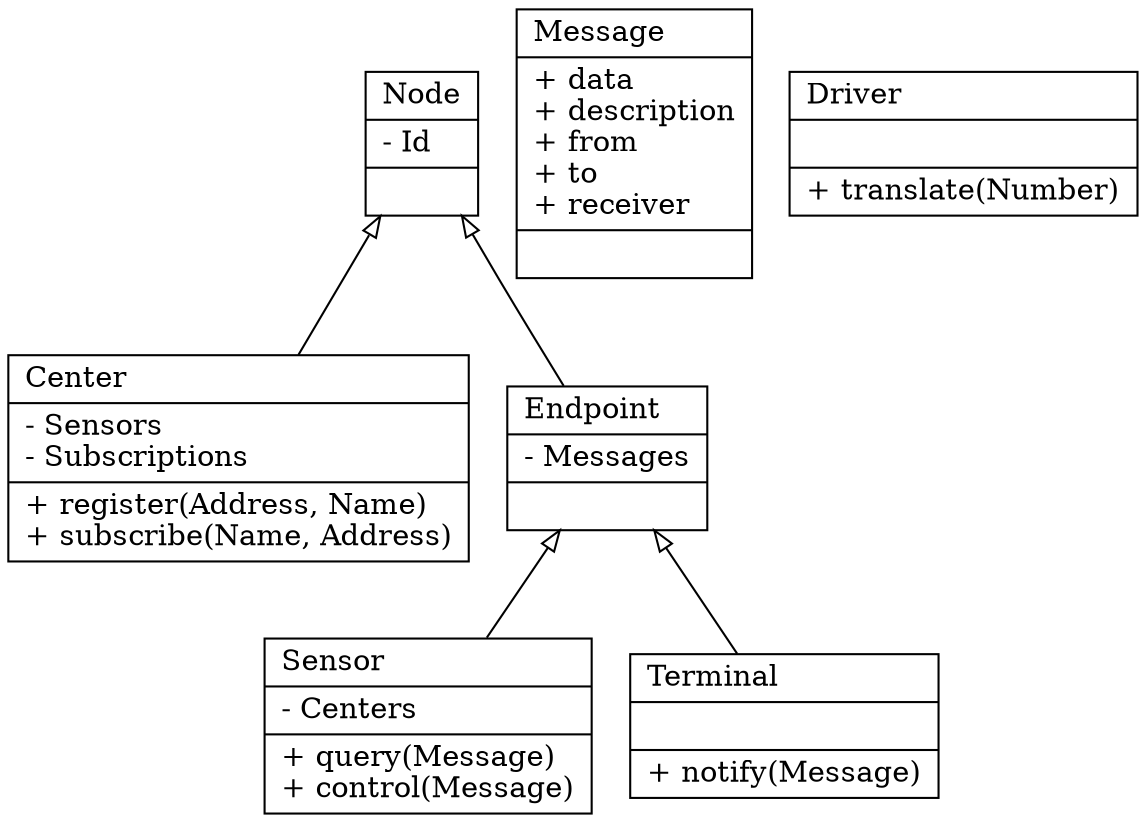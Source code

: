 digraph G {
	node [shape=record]
	c0 [label="{Node\l|- Id\l|}"]

	c1 [label="{Center\l|- Sensors\l- Subscriptions\l|+ register(Address, Name)\l+ subscribe(Name, Address)\l}"]
	c0 -> c1 [dir=back,arrowtail=empty]

	c2 [label="{Endpoint\l|- Messages\l|}"]
	c0 -> c2 [dir=back,arrowtail=empty]

	c3 [label="{Sensor\l|- Centers\l|+ query(Message)\l+ control(Message)\l}"]
	c2 -> c3 [dir=back,arrowtail=empty]

	c4 [label="{Terminal\l||+ notify(Message)}"]
	c2 -> c4 [dir=back,arrowtail=empty]

	c5 [label="{Message\l|+ data\l+ description\l+ from\l+ to\l+ receiver\l|}"]

	c6 [label="{Driver\l||+ translate(Number)\l}}"]
}

